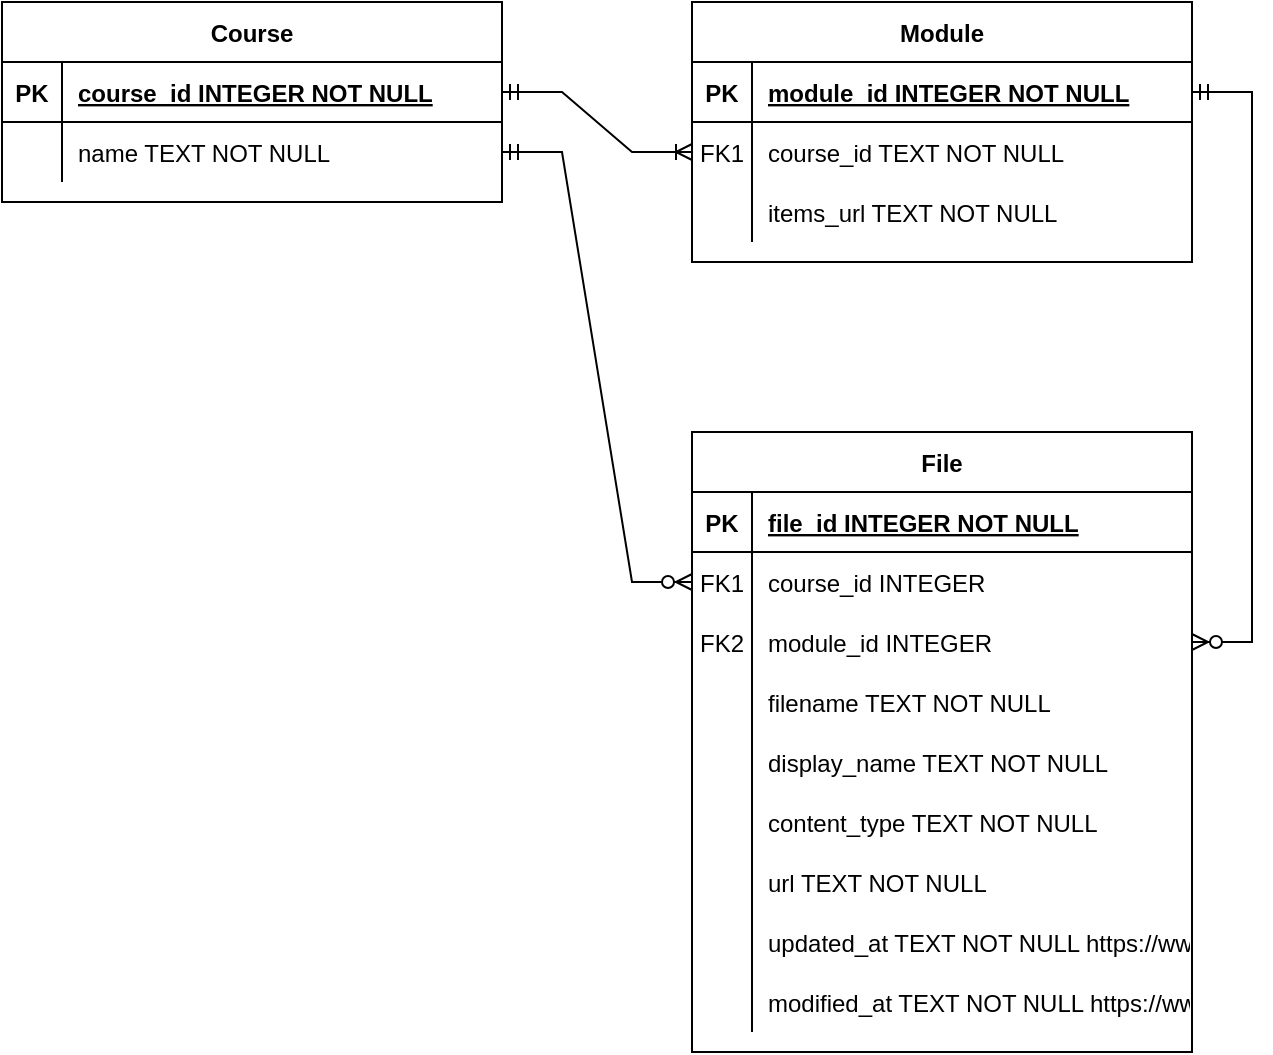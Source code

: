 <mxfile version="15.4.1" type="device"><diagram id="R2lEEEUBdFMjLlhIrx00" name="Page-1"><mxGraphModel dx="2031" dy="1117" grid="1" gridSize="10" guides="1" tooltips="1" connect="1" arrows="1" fold="1" page="1" pageScale="1" pageWidth="850" pageHeight="1100" math="0" shadow="0" extFonts="Permanent Marker^https://fonts.googleapis.com/css?family=Permanent+Marker"><root><mxCell id="0"/><mxCell id="1" parent="0"/><mxCell id="3jo4Q9DftC7c8ZBgSQAq-127" value="Module" style="shape=table;startSize=30;container=1;collapsible=1;childLayout=tableLayout;fixedRows=1;rowLines=0;fontStyle=1;align=center;resizeLast=1;" vertex="1" parent="1"><mxGeometry x="405" y="80" width="250" height="130" as="geometry"/></mxCell><mxCell id="3jo4Q9DftC7c8ZBgSQAq-128" value="" style="shape=partialRectangle;collapsible=0;dropTarget=0;pointerEvents=0;fillColor=none;top=0;left=0;bottom=1;right=0;points=[[0,0.5],[1,0.5]];portConstraint=eastwest;verticalAlign=middle;" vertex="1" parent="3jo4Q9DftC7c8ZBgSQAq-127"><mxGeometry y="30" width="250" height="30" as="geometry"/></mxCell><mxCell id="3jo4Q9DftC7c8ZBgSQAq-129" value="PK" style="shape=partialRectangle;connectable=0;fillColor=none;top=0;left=0;bottom=0;right=0;fontStyle=1;overflow=hidden;verticalAlign=middle;" vertex="1" parent="3jo4Q9DftC7c8ZBgSQAq-128"><mxGeometry width="30" height="30" as="geometry"><mxRectangle width="30" height="30" as="alternateBounds"/></mxGeometry></mxCell><mxCell id="3jo4Q9DftC7c8ZBgSQAq-130" value="module_id INTEGER NOT NULL" style="shape=partialRectangle;connectable=0;fillColor=none;top=0;left=0;bottom=0;right=0;align=left;spacingLeft=6;fontStyle=5;overflow=hidden;" vertex="1" parent="3jo4Q9DftC7c8ZBgSQAq-128"><mxGeometry x="30" width="220" height="30" as="geometry"><mxRectangle width="220" height="30" as="alternateBounds"/></mxGeometry></mxCell><mxCell id="3jo4Q9DftC7c8ZBgSQAq-131" value="" style="shape=partialRectangle;collapsible=0;dropTarget=0;pointerEvents=0;fillColor=none;top=0;left=0;bottom=0;right=0;points=[[0,0.5],[1,0.5]];portConstraint=eastwest;verticalAlign=middle;" vertex="1" parent="3jo4Q9DftC7c8ZBgSQAq-127"><mxGeometry y="60" width="250" height="30" as="geometry"/></mxCell><mxCell id="3jo4Q9DftC7c8ZBgSQAq-132" value="FK1" style="shape=partialRectangle;connectable=0;fillColor=none;top=0;left=0;bottom=0;right=0;editable=1;overflow=hidden;verticalAlign=middle;" vertex="1" parent="3jo4Q9DftC7c8ZBgSQAq-131"><mxGeometry width="30" height="30" as="geometry"><mxRectangle width="30" height="30" as="alternateBounds"/></mxGeometry></mxCell><mxCell id="3jo4Q9DftC7c8ZBgSQAq-133" value="course_id TEXT NOT NULL" style="shape=partialRectangle;connectable=0;fillColor=none;top=0;left=0;bottom=0;right=0;align=left;spacingLeft=6;overflow=hidden;" vertex="1" parent="3jo4Q9DftC7c8ZBgSQAq-131"><mxGeometry x="30" width="220" height="30" as="geometry"><mxRectangle width="220" height="30" as="alternateBounds"/></mxGeometry></mxCell><mxCell id="3jo4Q9DftC7c8ZBgSQAq-134" value="" style="shape=partialRectangle;collapsible=0;dropTarget=0;pointerEvents=0;fillColor=none;top=0;left=0;bottom=0;right=0;points=[[0,0.5],[1,0.5]];portConstraint=eastwest;verticalAlign=middle;" vertex="1" parent="3jo4Q9DftC7c8ZBgSQAq-127"><mxGeometry y="90" width="250" height="30" as="geometry"/></mxCell><mxCell id="3jo4Q9DftC7c8ZBgSQAq-135" value="" style="shape=partialRectangle;connectable=0;fillColor=none;top=0;left=0;bottom=0;right=0;editable=1;overflow=hidden;verticalAlign=middle;" vertex="1" parent="3jo4Q9DftC7c8ZBgSQAq-134"><mxGeometry width="30" height="30" as="geometry"><mxRectangle width="30" height="30" as="alternateBounds"/></mxGeometry></mxCell><mxCell id="3jo4Q9DftC7c8ZBgSQAq-136" value="items_url TEXT NOT NULL" style="shape=partialRectangle;connectable=0;fillColor=none;top=0;left=0;bottom=0;right=0;align=left;spacingLeft=6;overflow=hidden;" vertex="1" parent="3jo4Q9DftC7c8ZBgSQAq-134"><mxGeometry x="30" width="220" height="30" as="geometry"><mxRectangle width="220" height="30" as="alternateBounds"/></mxGeometry></mxCell><mxCell id="3jo4Q9DftC7c8ZBgSQAq-140" value="Course" style="shape=table;startSize=30;container=1;collapsible=1;childLayout=tableLayout;fixedRows=1;rowLines=0;fontStyle=1;align=center;resizeLast=1;" vertex="1" parent="1"><mxGeometry x="60" y="80" width="250" height="100" as="geometry"/></mxCell><mxCell id="3jo4Q9DftC7c8ZBgSQAq-141" value="" style="shape=partialRectangle;collapsible=0;dropTarget=0;pointerEvents=0;fillColor=none;top=0;left=0;bottom=1;right=0;points=[[0,0.5],[1,0.5]];portConstraint=eastwest;verticalAlign=middle;" vertex="1" parent="3jo4Q9DftC7c8ZBgSQAq-140"><mxGeometry y="30" width="250" height="30" as="geometry"/></mxCell><mxCell id="3jo4Q9DftC7c8ZBgSQAq-142" value="PK" style="shape=partialRectangle;connectable=0;fillColor=none;top=0;left=0;bottom=0;right=0;fontStyle=1;overflow=hidden;verticalAlign=middle;" vertex="1" parent="3jo4Q9DftC7c8ZBgSQAq-141"><mxGeometry width="30" height="30" as="geometry"><mxRectangle width="30" height="30" as="alternateBounds"/></mxGeometry></mxCell><mxCell id="3jo4Q9DftC7c8ZBgSQAq-143" value="course_id INTEGER NOT NULL" style="shape=partialRectangle;connectable=0;fillColor=none;top=0;left=0;bottom=0;right=0;align=left;spacingLeft=6;fontStyle=5;overflow=hidden;" vertex="1" parent="3jo4Q9DftC7c8ZBgSQAq-141"><mxGeometry x="30" width="220" height="30" as="geometry"><mxRectangle width="220" height="30" as="alternateBounds"/></mxGeometry></mxCell><mxCell id="3jo4Q9DftC7c8ZBgSQAq-144" value="" style="shape=partialRectangle;collapsible=0;dropTarget=0;pointerEvents=0;fillColor=none;top=0;left=0;bottom=0;right=0;points=[[0,0.5],[1,0.5]];portConstraint=eastwest;verticalAlign=middle;" vertex="1" parent="3jo4Q9DftC7c8ZBgSQAq-140"><mxGeometry y="60" width="250" height="30" as="geometry"/></mxCell><mxCell id="3jo4Q9DftC7c8ZBgSQAq-145" value="" style="shape=partialRectangle;connectable=0;fillColor=none;top=0;left=0;bottom=0;right=0;editable=1;overflow=hidden;verticalAlign=middle;" vertex="1" parent="3jo4Q9DftC7c8ZBgSQAq-144"><mxGeometry width="30" height="30" as="geometry"><mxRectangle width="30" height="30" as="alternateBounds"/></mxGeometry></mxCell><mxCell id="3jo4Q9DftC7c8ZBgSQAq-146" value="name TEXT NOT NULL" style="shape=partialRectangle;connectable=0;fillColor=none;top=0;left=0;bottom=0;right=0;align=left;spacingLeft=6;overflow=hidden;" vertex="1" parent="3jo4Q9DftC7c8ZBgSQAq-144"><mxGeometry x="30" width="220" height="30" as="geometry"><mxRectangle width="220" height="30" as="alternateBounds"/></mxGeometry></mxCell><mxCell id="3jo4Q9DftC7c8ZBgSQAq-154" value="File" style="shape=table;startSize=30;container=1;collapsible=1;childLayout=tableLayout;fixedRows=1;rowLines=0;fontStyle=1;align=center;resizeLast=1;" vertex="1" parent="1"><mxGeometry x="405" y="295" width="250" height="310" as="geometry"/></mxCell><mxCell id="3jo4Q9DftC7c8ZBgSQAq-155" value="" style="shape=partialRectangle;collapsible=0;dropTarget=0;pointerEvents=0;fillColor=none;top=0;left=0;bottom=1;right=0;points=[[0,0.5],[1,0.5]];portConstraint=eastwest;verticalAlign=middle;" vertex="1" parent="3jo4Q9DftC7c8ZBgSQAq-154"><mxGeometry y="30" width="250" height="30" as="geometry"/></mxCell><mxCell id="3jo4Q9DftC7c8ZBgSQAq-156" value="PK" style="shape=partialRectangle;connectable=0;fillColor=none;top=0;left=0;bottom=0;right=0;fontStyle=1;overflow=hidden;verticalAlign=middle;" vertex="1" parent="3jo4Q9DftC7c8ZBgSQAq-155"><mxGeometry width="30" height="30" as="geometry"><mxRectangle width="30" height="30" as="alternateBounds"/></mxGeometry></mxCell><mxCell id="3jo4Q9DftC7c8ZBgSQAq-157" value="file_id INTEGER NOT NULL" style="shape=partialRectangle;connectable=0;fillColor=none;top=0;left=0;bottom=0;right=0;align=left;spacingLeft=6;fontStyle=5;overflow=hidden;" vertex="1" parent="3jo4Q9DftC7c8ZBgSQAq-155"><mxGeometry x="30" width="220" height="30" as="geometry"><mxRectangle width="220" height="30" as="alternateBounds"/></mxGeometry></mxCell><mxCell id="3jo4Q9DftC7c8ZBgSQAq-158" value="" style="shape=partialRectangle;collapsible=0;dropTarget=0;pointerEvents=0;fillColor=none;top=0;left=0;bottom=0;right=0;points=[[0,0.5],[1,0.5]];portConstraint=eastwest;verticalAlign=middle;" vertex="1" parent="3jo4Q9DftC7c8ZBgSQAq-154"><mxGeometry y="60" width="250" height="30" as="geometry"/></mxCell><mxCell id="3jo4Q9DftC7c8ZBgSQAq-159" value="FK1" style="shape=partialRectangle;connectable=0;fillColor=none;top=0;left=0;bottom=0;right=0;editable=1;overflow=hidden;verticalAlign=middle;" vertex="1" parent="3jo4Q9DftC7c8ZBgSQAq-158"><mxGeometry width="30" height="30" as="geometry"><mxRectangle width="30" height="30" as="alternateBounds"/></mxGeometry></mxCell><mxCell id="3jo4Q9DftC7c8ZBgSQAq-160" value="course_id INTEGER" style="shape=partialRectangle;connectable=0;fillColor=none;top=0;left=0;bottom=0;right=0;align=left;spacingLeft=6;overflow=hidden;" vertex="1" parent="3jo4Q9DftC7c8ZBgSQAq-158"><mxGeometry x="30" width="220" height="30" as="geometry"><mxRectangle width="220" height="30" as="alternateBounds"/></mxGeometry></mxCell><mxCell id="3jo4Q9DftC7c8ZBgSQAq-161" value="" style="shape=partialRectangle;collapsible=0;dropTarget=0;pointerEvents=0;fillColor=none;top=0;left=0;bottom=0;right=0;points=[[0,0.5],[1,0.5]];portConstraint=eastwest;verticalAlign=middle;" vertex="1" parent="3jo4Q9DftC7c8ZBgSQAq-154"><mxGeometry y="90" width="250" height="30" as="geometry"/></mxCell><mxCell id="3jo4Q9DftC7c8ZBgSQAq-162" value="FK2" style="shape=partialRectangle;connectable=0;fillColor=none;top=0;left=0;bottom=0;right=0;editable=1;overflow=hidden;verticalAlign=middle;" vertex="1" parent="3jo4Q9DftC7c8ZBgSQAq-161"><mxGeometry width="30" height="30" as="geometry"><mxRectangle width="30" height="30" as="alternateBounds"/></mxGeometry></mxCell><mxCell id="3jo4Q9DftC7c8ZBgSQAq-163" value="module_id INTEGER" style="shape=partialRectangle;connectable=0;fillColor=none;top=0;left=0;bottom=0;right=0;align=left;spacingLeft=6;overflow=hidden;" vertex="1" parent="3jo4Q9DftC7c8ZBgSQAq-161"><mxGeometry x="30" width="220" height="30" as="geometry"><mxRectangle width="220" height="30" as="alternateBounds"/></mxGeometry></mxCell><mxCell id="3jo4Q9DftC7c8ZBgSQAq-164" value="" style="shape=partialRectangle;collapsible=0;dropTarget=0;pointerEvents=0;fillColor=none;top=0;left=0;bottom=0;right=0;points=[[0,0.5],[1,0.5]];portConstraint=eastwest;verticalAlign=middle;" vertex="1" parent="3jo4Q9DftC7c8ZBgSQAq-154"><mxGeometry y="120" width="250" height="30" as="geometry"/></mxCell><mxCell id="3jo4Q9DftC7c8ZBgSQAq-165" value="" style="shape=partialRectangle;connectable=0;fillColor=none;top=0;left=0;bottom=0;right=0;editable=1;overflow=hidden;verticalAlign=middle;" vertex="1" parent="3jo4Q9DftC7c8ZBgSQAq-164"><mxGeometry width="30" height="30" as="geometry"><mxRectangle width="30" height="30" as="alternateBounds"/></mxGeometry></mxCell><mxCell id="3jo4Q9DftC7c8ZBgSQAq-166" value="filename TEXT NOT NULL" style="shape=partialRectangle;connectable=0;fillColor=none;top=0;left=0;bottom=0;right=0;align=left;spacingLeft=6;overflow=hidden;" vertex="1" parent="3jo4Q9DftC7c8ZBgSQAq-164"><mxGeometry x="30" width="220" height="30" as="geometry"><mxRectangle width="220" height="30" as="alternateBounds"/></mxGeometry></mxCell><mxCell id="3jo4Q9DftC7c8ZBgSQAq-177" style="shape=partialRectangle;collapsible=0;dropTarget=0;pointerEvents=0;fillColor=none;top=0;left=0;bottom=0;right=0;points=[[0,0.5],[1,0.5]];portConstraint=eastwest;verticalAlign=middle;" vertex="1" parent="3jo4Q9DftC7c8ZBgSQAq-154"><mxGeometry y="150" width="250" height="30" as="geometry"/></mxCell><mxCell id="3jo4Q9DftC7c8ZBgSQAq-178" style="shape=partialRectangle;connectable=0;fillColor=none;top=0;left=0;bottom=0;right=0;editable=1;overflow=hidden;verticalAlign=middle;" vertex="1" parent="3jo4Q9DftC7c8ZBgSQAq-177"><mxGeometry width="30" height="30" as="geometry"><mxRectangle width="30" height="30" as="alternateBounds"/></mxGeometry></mxCell><mxCell id="3jo4Q9DftC7c8ZBgSQAq-179" value="display_name TEXT NOT NULL" style="shape=partialRectangle;connectable=0;fillColor=none;top=0;left=0;bottom=0;right=0;align=left;spacingLeft=6;overflow=hidden;" vertex="1" parent="3jo4Q9DftC7c8ZBgSQAq-177"><mxGeometry x="30" width="220" height="30" as="geometry"><mxRectangle width="220" height="30" as="alternateBounds"/></mxGeometry></mxCell><mxCell id="3jo4Q9DftC7c8ZBgSQAq-180" style="shape=partialRectangle;collapsible=0;dropTarget=0;pointerEvents=0;fillColor=none;top=0;left=0;bottom=0;right=0;points=[[0,0.5],[1,0.5]];portConstraint=eastwest;verticalAlign=middle;" vertex="1" parent="3jo4Q9DftC7c8ZBgSQAq-154"><mxGeometry y="180" width="250" height="30" as="geometry"/></mxCell><mxCell id="3jo4Q9DftC7c8ZBgSQAq-181" style="shape=partialRectangle;connectable=0;fillColor=none;top=0;left=0;bottom=0;right=0;editable=1;overflow=hidden;verticalAlign=middle;" vertex="1" parent="3jo4Q9DftC7c8ZBgSQAq-180"><mxGeometry width="30" height="30" as="geometry"><mxRectangle width="30" height="30" as="alternateBounds"/></mxGeometry></mxCell><mxCell id="3jo4Q9DftC7c8ZBgSQAq-182" value="content_type TEXT NOT NULL" style="shape=partialRectangle;connectable=0;fillColor=none;top=0;left=0;bottom=0;right=0;align=left;spacingLeft=6;overflow=hidden;" vertex="1" parent="3jo4Q9DftC7c8ZBgSQAq-180"><mxGeometry x="30" width="220" height="30" as="geometry"><mxRectangle width="220" height="30" as="alternateBounds"/></mxGeometry></mxCell><mxCell id="3jo4Q9DftC7c8ZBgSQAq-183" style="shape=partialRectangle;collapsible=0;dropTarget=0;pointerEvents=0;fillColor=none;top=0;left=0;bottom=0;right=0;points=[[0,0.5],[1,0.5]];portConstraint=eastwest;verticalAlign=middle;" vertex="1" parent="3jo4Q9DftC7c8ZBgSQAq-154"><mxGeometry y="210" width="250" height="30" as="geometry"/></mxCell><mxCell id="3jo4Q9DftC7c8ZBgSQAq-184" style="shape=partialRectangle;connectable=0;fillColor=none;top=0;left=0;bottom=0;right=0;editable=1;overflow=hidden;verticalAlign=middle;" vertex="1" parent="3jo4Q9DftC7c8ZBgSQAq-183"><mxGeometry width="30" height="30" as="geometry"><mxRectangle width="30" height="30" as="alternateBounds"/></mxGeometry></mxCell><mxCell id="3jo4Q9DftC7c8ZBgSQAq-185" value="url TEXT NOT NULL" style="shape=partialRectangle;connectable=0;fillColor=none;top=0;left=0;bottom=0;right=0;align=left;spacingLeft=6;overflow=hidden;" vertex="1" parent="3jo4Q9DftC7c8ZBgSQAq-183"><mxGeometry x="30" width="220" height="30" as="geometry"><mxRectangle width="220" height="30" as="alternateBounds"/></mxGeometry></mxCell><mxCell id="3jo4Q9DftC7c8ZBgSQAq-186" style="shape=partialRectangle;collapsible=0;dropTarget=0;pointerEvents=0;fillColor=none;top=0;left=0;bottom=0;right=0;points=[[0,0.5],[1,0.5]];portConstraint=eastwest;verticalAlign=middle;" vertex="1" parent="3jo4Q9DftC7c8ZBgSQAq-154"><mxGeometry y="240" width="250" height="30" as="geometry"/></mxCell><mxCell id="3jo4Q9DftC7c8ZBgSQAq-187" style="shape=partialRectangle;connectable=0;fillColor=none;top=0;left=0;bottom=0;right=0;editable=1;overflow=hidden;verticalAlign=middle;" vertex="1" parent="3jo4Q9DftC7c8ZBgSQAq-186"><mxGeometry width="30" height="30" as="geometry"><mxRectangle width="30" height="30" as="alternateBounds"/></mxGeometry></mxCell><mxCell id="3jo4Q9DftC7c8ZBgSQAq-188" value="updated_at TEXT NOT NULL https://www.sqlite.org/datatype3.html#date_and_time_datatype" style="shape=partialRectangle;connectable=0;fillColor=none;top=0;left=0;bottom=0;right=0;align=left;spacingLeft=6;overflow=hidden;" vertex="1" parent="3jo4Q9DftC7c8ZBgSQAq-186"><mxGeometry x="30" width="220" height="30" as="geometry"><mxRectangle width="220" height="30" as="alternateBounds"/></mxGeometry></mxCell><mxCell id="3jo4Q9DftC7c8ZBgSQAq-189" style="shape=partialRectangle;collapsible=0;dropTarget=0;pointerEvents=0;fillColor=none;top=0;left=0;bottom=0;right=0;points=[[0,0.5],[1,0.5]];portConstraint=eastwest;verticalAlign=middle;" vertex="1" parent="3jo4Q9DftC7c8ZBgSQAq-154"><mxGeometry y="270" width="250" height="30" as="geometry"/></mxCell><mxCell id="3jo4Q9DftC7c8ZBgSQAq-190" style="shape=partialRectangle;connectable=0;fillColor=none;top=0;left=0;bottom=0;right=0;editable=1;overflow=hidden;verticalAlign=middle;" vertex="1" parent="3jo4Q9DftC7c8ZBgSQAq-189"><mxGeometry width="30" height="30" as="geometry"><mxRectangle width="30" height="30" as="alternateBounds"/></mxGeometry></mxCell><mxCell id="3jo4Q9DftC7c8ZBgSQAq-191" value="modified_at TEXT NOT NULL https://www.sqlite.org/datatype3.html#date_and_time_datatype" style="shape=partialRectangle;connectable=0;fillColor=none;top=0;left=0;bottom=0;right=0;align=left;spacingLeft=6;overflow=hidden;" vertex="1" parent="3jo4Q9DftC7c8ZBgSQAq-189"><mxGeometry x="30" width="220" height="30" as="geometry"><mxRectangle width="220" height="30" as="alternateBounds"/></mxGeometry></mxCell><mxCell id="3jo4Q9DftC7c8ZBgSQAq-173" value="" style="edgeStyle=entityRelationEdgeStyle;fontSize=12;html=1;endArrow=ERoneToMany;startArrow=ERmandOne;rounded=0;entryX=0;entryY=0.5;entryDx=0;entryDy=0;exitX=1;exitY=0.5;exitDx=0;exitDy=0;" edge="1" parent="1" source="3jo4Q9DftC7c8ZBgSQAq-141" target="3jo4Q9DftC7c8ZBgSQAq-131"><mxGeometry width="100" height="100" relative="1" as="geometry"><mxPoint x="270" y="305" as="sourcePoint"/><mxPoint x="370" y="205" as="targetPoint"/></mxGeometry></mxCell><mxCell id="3jo4Q9DftC7c8ZBgSQAq-174" value="" style="edgeStyle=entityRelationEdgeStyle;fontSize=12;html=1;endArrow=ERzeroToMany;startArrow=ERmandOne;rounded=0;exitX=1;exitY=0.5;exitDx=0;exitDy=0;entryX=0;entryY=0.5;entryDx=0;entryDy=0;" edge="1" parent="1" source="3jo4Q9DftC7c8ZBgSQAq-144" target="3jo4Q9DftC7c8ZBgSQAq-158"><mxGeometry width="100" height="100" relative="1" as="geometry"><mxPoint x="320" y="165" as="sourcePoint"/><mxPoint x="300" y="395.0" as="targetPoint"/></mxGeometry></mxCell><mxCell id="3jo4Q9DftC7c8ZBgSQAq-176" value="" style="edgeStyle=entityRelationEdgeStyle;fontSize=12;html=1;endArrow=ERzeroToMany;startArrow=ERmandOne;rounded=0;entryX=1;entryY=0.5;entryDx=0;entryDy=0;exitX=1;exitY=0.5;exitDx=0;exitDy=0;" edge="1" parent="1" source="3jo4Q9DftC7c8ZBgSQAq-128" target="3jo4Q9DftC7c8ZBgSQAq-161"><mxGeometry width="100" height="100" relative="1" as="geometry"><mxPoint x="920" y="465" as="sourcePoint"/><mxPoint x="760" y="480" as="targetPoint"/></mxGeometry></mxCell></root></mxGraphModel></diagram></mxfile>
